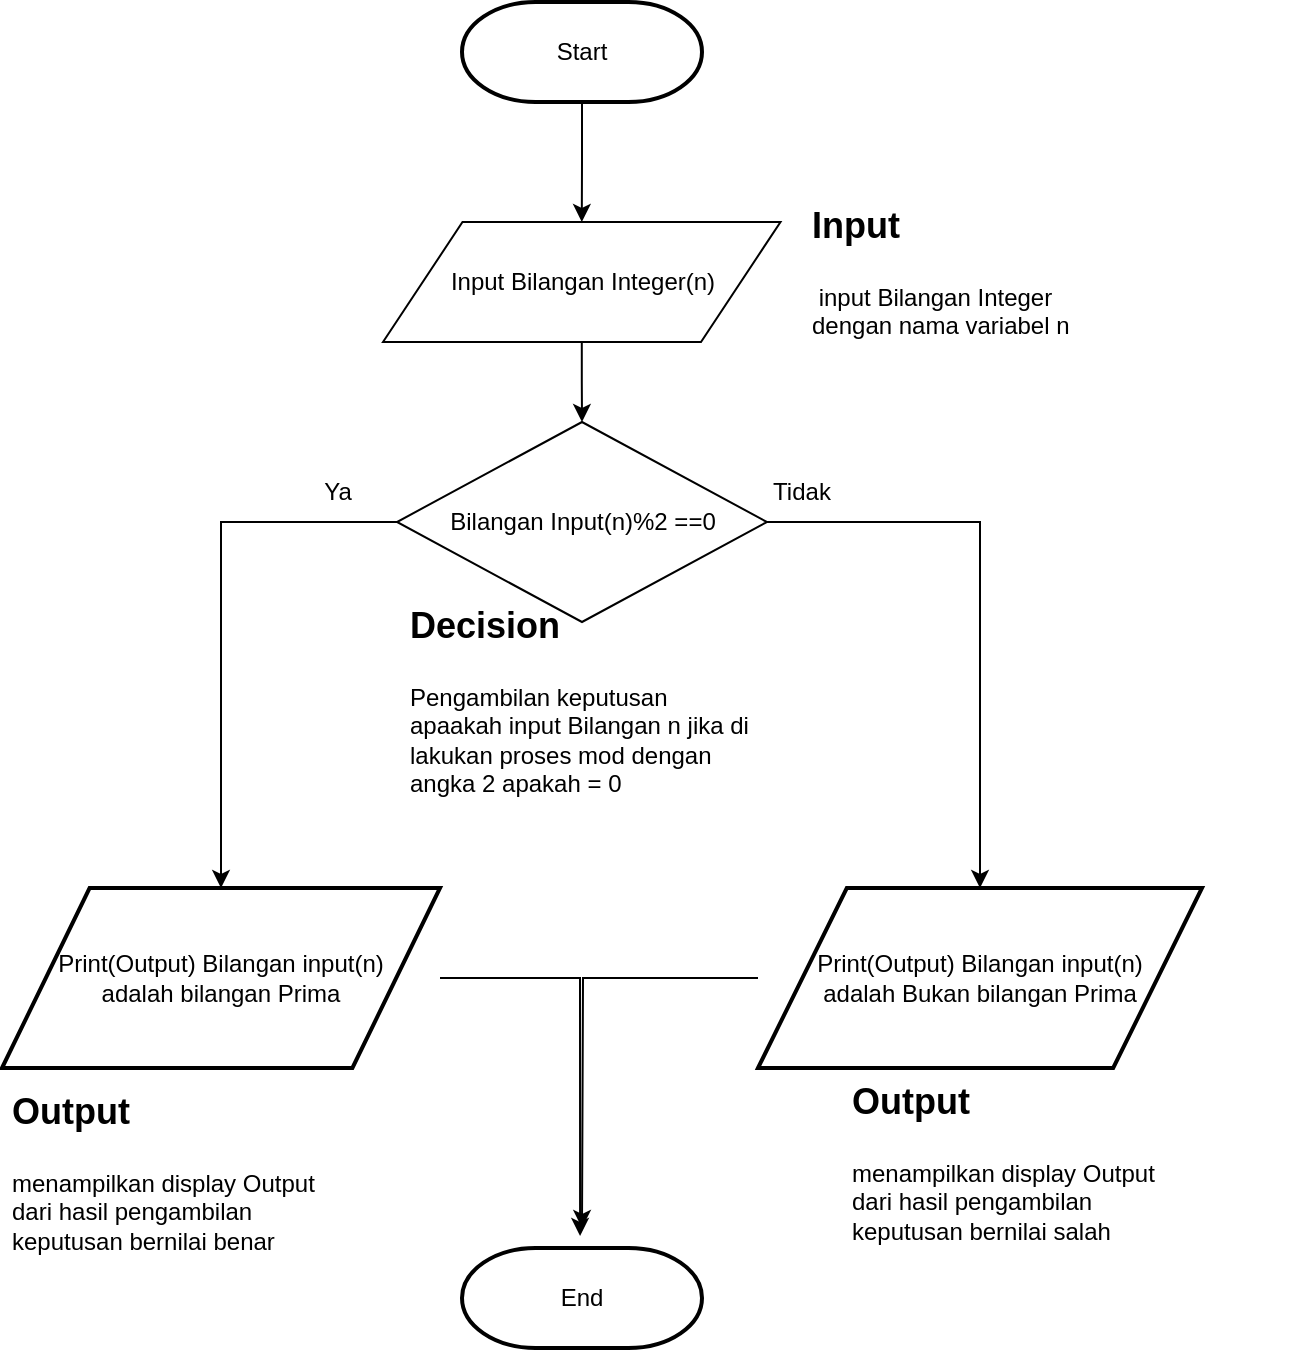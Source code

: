 <mxfile version="21.6.8" type="device">
  <diagram id="C5RBs43oDa-KdzZeNtuy" name="Page-1">
    <mxGraphModel dx="1418" dy="828" grid="1" gridSize="10" guides="1" tooltips="1" connect="1" arrows="1" fold="1" page="1" pageScale="1" pageWidth="827" pageHeight="1169" math="0" shadow="0">
      <root>
        <mxCell id="WIyWlLk6GJQsqaUBKTNV-0" />
        <mxCell id="WIyWlLk6GJQsqaUBKTNV-1" parent="WIyWlLk6GJQsqaUBKTNV-0" />
        <mxCell id="crw4aDlC8OJTq0HlNsgd-17" value="" style="group" parent="WIyWlLk6GJQsqaUBKTNV-1" vertex="1" connectable="0">
          <mxGeometry x="160" y="100" width="590" height="590" as="geometry" />
        </mxCell>
        <mxCell id="crw4aDlC8OJTq0HlNsgd-4" value="Start" style="strokeWidth=2;html=1;shape=mxgraph.flowchart.terminator;whiteSpace=wrap;" parent="crw4aDlC8OJTq0HlNsgd-17" vertex="1">
          <mxGeometry x="170" width="120" height="50" as="geometry" />
        </mxCell>
        <mxCell id="crw4aDlC8OJTq0HlNsgd-6" value="Print(Output) Bilangan input(n) &lt;br&gt;adalah bilangan Prima" style="strokeWidth=2;html=1;shape=parallelogram;whiteSpace=wrap;" parent="crw4aDlC8OJTq0HlNsgd-17" vertex="1">
          <mxGeometry x="-60" y="443" width="219" height="90" as="geometry" />
        </mxCell>
        <mxCell id="crw4aDlC8OJTq0HlNsgd-8" value="Print(Output) Bilangan input(n) &lt;br&gt;adalah Bukan bilangan Prima" style="strokeWidth=2;html=1;shape=parallelogram;whiteSpace=wrap;" parent="crw4aDlC8OJTq0HlNsgd-17" vertex="1">
          <mxGeometry x="318" y="443" width="222" height="90" as="geometry" />
        </mxCell>
        <mxCell id="crw4aDlC8OJTq0HlNsgd-16" value="" style="group" parent="crw4aDlC8OJTq0HlNsgd-17" vertex="1" connectable="0">
          <mxGeometry x="137.5" y="110" width="191.75" height="480" as="geometry" />
        </mxCell>
        <mxCell id="crw4aDlC8OJTq0HlNsgd-1" value="Input Bilangan Integer(n)" style="shape=parallelogram;whiteSpace=wrap;html=1;backgroundOutline=1;" parent="crw4aDlC8OJTq0HlNsgd-16" vertex="1">
          <mxGeometry x="-7" width="198.75" height="60" as="geometry" />
        </mxCell>
        <mxCell id="crw4aDlC8OJTq0HlNsgd-2" value="Bilangan Input(n)%2 ==0" style="rhombus;whiteSpace=wrap;html=1;" parent="crw4aDlC8OJTq0HlNsgd-16" vertex="1">
          <mxGeometry y="100" width="185" height="100" as="geometry" />
        </mxCell>
        <mxCell id="crw4aDlC8OJTq0HlNsgd-11" value="" style="edgeStyle=orthogonalEdgeStyle;rounded=0;orthogonalLoop=1;jettySize=auto;html=1;" parent="crw4aDlC8OJTq0HlNsgd-16" source="crw4aDlC8OJTq0HlNsgd-1" target="crw4aDlC8OJTq0HlNsgd-2" edge="1">
          <mxGeometry relative="1" as="geometry" />
        </mxCell>
        <mxCell id="crw4aDlC8OJTq0HlNsgd-5" value="End" style="strokeWidth=2;html=1;shape=mxgraph.flowchart.terminator;whiteSpace=wrap;" parent="crw4aDlC8OJTq0HlNsgd-16" vertex="1">
          <mxGeometry x="32.5" y="513" width="120" height="50" as="geometry" />
        </mxCell>
        <mxCell id="crw4aDlC8OJTq0HlNsgd-15" style="edgeStyle=orthogonalEdgeStyle;rounded=0;orthogonalLoop=1;jettySize=auto;html=1;" parent="crw4aDlC8OJTq0HlNsgd-16" source="crw4aDlC8OJTq0HlNsgd-8" edge="1">
          <mxGeometry relative="1" as="geometry">
            <mxPoint x="92.5" y="503" as="targetPoint" />
          </mxGeometry>
        </mxCell>
        <mxCell id="crw4aDlC8OJTq0HlNsgd-19" value="Ya" style="text;html=1;strokeColor=none;fillColor=none;align=center;verticalAlign=middle;whiteSpace=wrap;rounded=0;" parent="crw4aDlC8OJTq0HlNsgd-16" vertex="1">
          <mxGeometry x="-60" y="120" width="60" height="30" as="geometry" />
        </mxCell>
        <mxCell id="crw4aDlC8OJTq0HlNsgd-21" value="&lt;h1&gt;&lt;span style=&quot;font-size: 18px;&quot;&gt;Decision&lt;/span&gt;&lt;/h1&gt;&lt;p&gt;&lt;/p&gt;Pengambilan keputusan apaakah&amp;nbsp;&lt;span style=&quot;background-color: initial;&quot;&gt;input Bilangan n jika di lakukan proses mod dengan angka 2 apakah = 0&lt;/span&gt;" style="text;html=1;strokeColor=none;fillColor=none;spacing=5;spacingTop=-20;whiteSpace=wrap;overflow=hidden;rounded=0;" parent="crw4aDlC8OJTq0HlNsgd-16" vertex="1">
          <mxGeometry x="1.75" y="180" width="190" height="140" as="geometry" />
        </mxCell>
        <mxCell id="crw4aDlC8OJTq0HlNsgd-12" style="edgeStyle=orthogonalEdgeStyle;rounded=0;orthogonalLoop=1;jettySize=auto;html=1;entryX=0.5;entryY=0;entryDx=0;entryDy=0;entryPerimeter=0;exitX=0;exitY=0.5;exitDx=0;exitDy=0;" parent="crw4aDlC8OJTq0HlNsgd-17" source="crw4aDlC8OJTq0HlNsgd-2" target="crw4aDlC8OJTq0HlNsgd-6" edge="1">
          <mxGeometry relative="1" as="geometry" />
        </mxCell>
        <mxCell id="crw4aDlC8OJTq0HlNsgd-13" style="edgeStyle=orthogonalEdgeStyle;rounded=0;orthogonalLoop=1;jettySize=auto;html=1;entryX=0.5;entryY=0;entryDx=0;entryDy=0;entryPerimeter=0;exitX=1;exitY=0.5;exitDx=0;exitDy=0;" parent="crw4aDlC8OJTq0HlNsgd-17" source="crw4aDlC8OJTq0HlNsgd-2" target="crw4aDlC8OJTq0HlNsgd-8" edge="1">
          <mxGeometry relative="1" as="geometry" />
        </mxCell>
        <mxCell id="crw4aDlC8OJTq0HlNsgd-10" value="" style="edgeStyle=orthogonalEdgeStyle;rounded=0;orthogonalLoop=1;jettySize=auto;html=1;" parent="crw4aDlC8OJTq0HlNsgd-17" source="crw4aDlC8OJTq0HlNsgd-4" target="crw4aDlC8OJTq0HlNsgd-1" edge="1">
          <mxGeometry relative="1" as="geometry" />
        </mxCell>
        <mxCell id="crw4aDlC8OJTq0HlNsgd-14" style="edgeStyle=orthogonalEdgeStyle;rounded=0;orthogonalLoop=1;jettySize=auto;html=1;entryX=0.492;entryY=-0.12;entryDx=0;entryDy=0;entryPerimeter=0;" parent="crw4aDlC8OJTq0HlNsgd-17" source="crw4aDlC8OJTq0HlNsgd-6" target="crw4aDlC8OJTq0HlNsgd-5" edge="1">
          <mxGeometry relative="1" as="geometry" />
        </mxCell>
        <mxCell id="crw4aDlC8OJTq0HlNsgd-18" value="Tidak" style="text;html=1;strokeColor=none;fillColor=none;align=center;verticalAlign=middle;whiteSpace=wrap;rounded=0;" parent="crw4aDlC8OJTq0HlNsgd-17" vertex="1">
          <mxGeometry x="310" y="230" width="60" height="30" as="geometry" />
        </mxCell>
        <mxCell id="crw4aDlC8OJTq0HlNsgd-20" value="&lt;h1&gt;&lt;font style=&quot;font-size: 18px;&quot;&gt;Input&lt;/font&gt;&lt;/h1&gt;&lt;p&gt;&amp;nbsp;input Bilangan Integer dengan nama variabel n&lt;/p&gt;" style="text;html=1;strokeColor=none;fillColor=none;spacing=5;spacingTop=-20;whiteSpace=wrap;overflow=hidden;rounded=0;" parent="crw4aDlC8OJTq0HlNsgd-17" vertex="1">
          <mxGeometry x="340" y="90" width="170" height="80" as="geometry" />
        </mxCell>
        <mxCell id="crw4aDlC8OJTq0HlNsgd-23" value="&lt;h1&gt;&lt;font style=&quot;font-size: 18px;&quot;&gt;Output&lt;/font&gt;&lt;/h1&gt;&lt;p&gt;menampilkan display Output dari hasil pengambilan keputusan bernilai salah&lt;/p&gt;" style="text;html=1;strokeColor=none;fillColor=none;spacing=5;spacingTop=-20;whiteSpace=wrap;overflow=hidden;rounded=0;" parent="crw4aDlC8OJTq0HlNsgd-17" vertex="1">
          <mxGeometry x="360" y="528" width="170" height="105" as="geometry" />
        </mxCell>
        <mxCell id="crw4aDlC8OJTq0HlNsgd-22" value="&lt;h1&gt;&lt;font style=&quot;font-size: 18px;&quot;&gt;Output&lt;/font&gt;&lt;/h1&gt;&lt;p&gt;menampilkan display Output dari hasil pengambilan keputusan bernilai benar&lt;/p&gt;" style="text;html=1;strokeColor=none;fillColor=none;spacing=5;spacingTop=-20;whiteSpace=wrap;overflow=hidden;rounded=0;" parent="WIyWlLk6GJQsqaUBKTNV-1" vertex="1">
          <mxGeometry x="100" y="633" width="170" height="105" as="geometry" />
        </mxCell>
      </root>
    </mxGraphModel>
  </diagram>
</mxfile>

